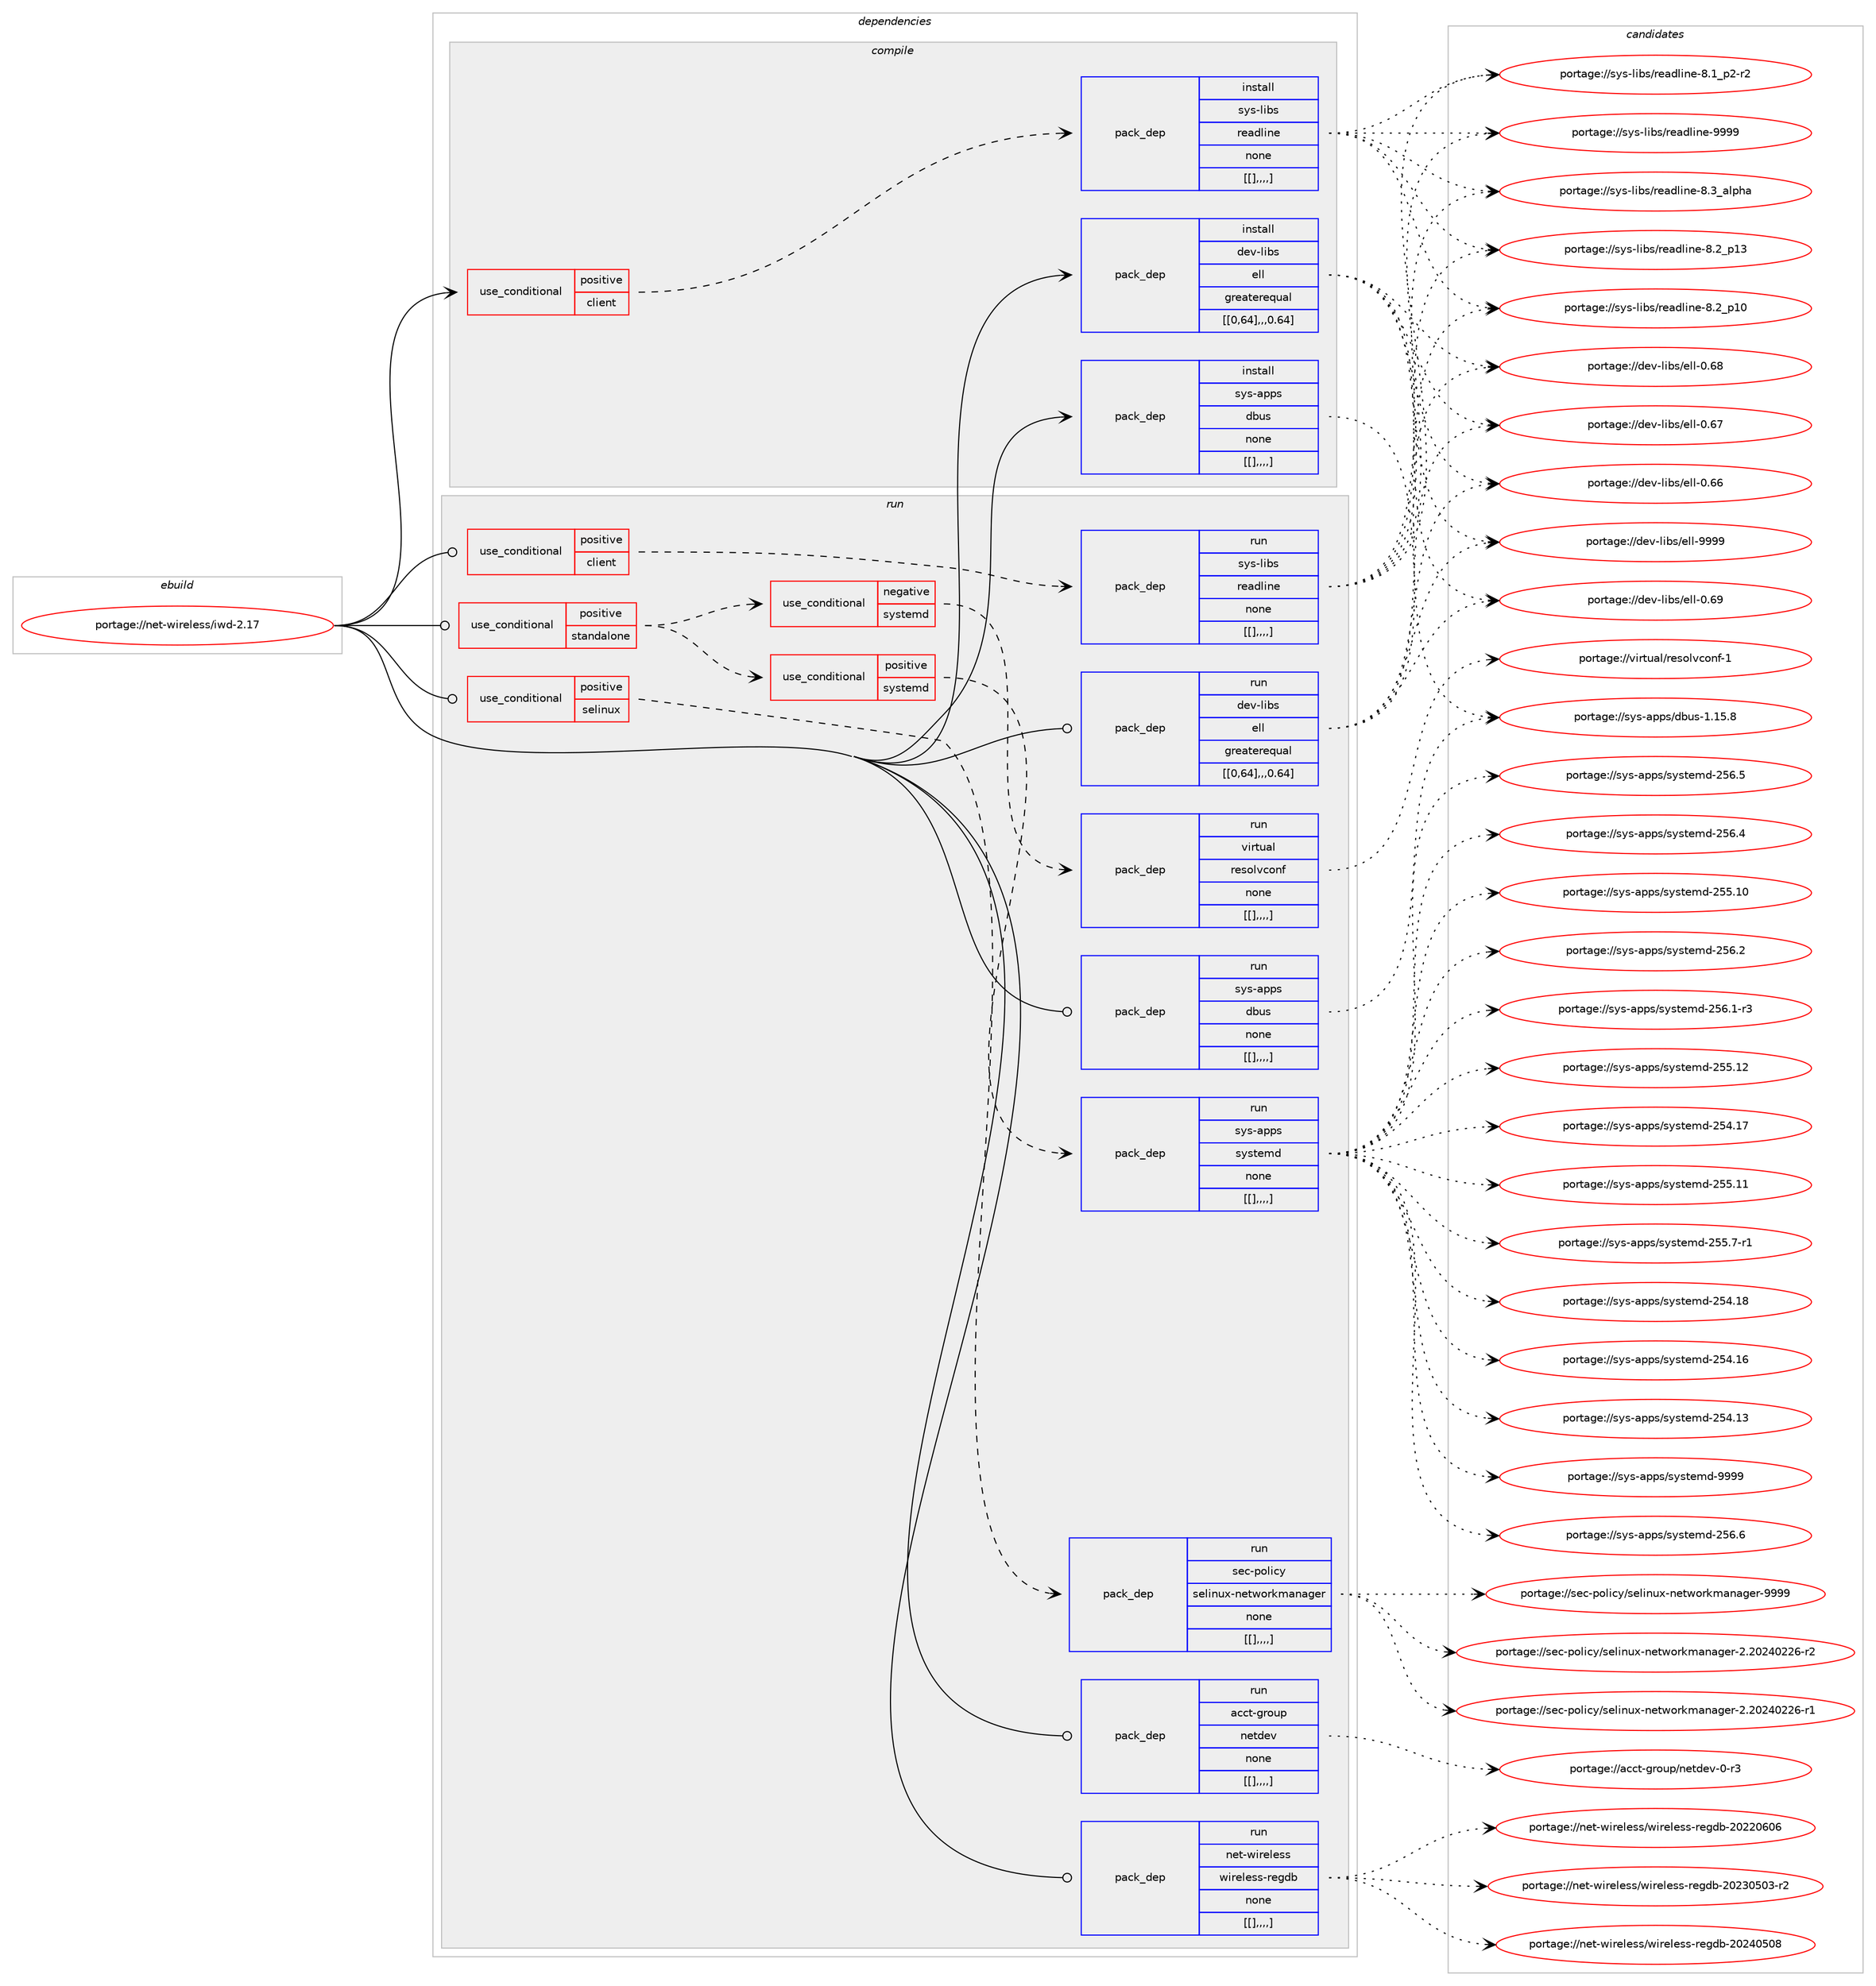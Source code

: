digraph prolog {

# *************
# Graph options
# *************

newrank=true;
concentrate=true;
compound=true;
graph [rankdir=LR,fontname=Helvetica,fontsize=10,ranksep=1.5];#, ranksep=2.5, nodesep=0.2];
edge  [arrowhead=vee];
node  [fontname=Helvetica,fontsize=10];

# **********
# The ebuild
# **********

subgraph cluster_leftcol {
color=gray;
label=<<i>ebuild</i>>;
id [label="portage://net-wireless/iwd-2.17", color=red, width=4, href="../net-wireless/iwd-2.17.svg"];
}

# ****************
# The dependencies
# ****************

subgraph cluster_midcol {
color=gray;
label=<<i>dependencies</i>>;
subgraph cluster_compile {
fillcolor="#eeeeee";
style=filled;
label=<<i>compile</i>>;
subgraph cond5319 {
dependency13823 [label=<<TABLE BORDER="0" CELLBORDER="1" CELLSPACING="0" CELLPADDING="4"><TR><TD ROWSPAN="3" CELLPADDING="10">use_conditional</TD></TR><TR><TD>positive</TD></TR><TR><TD>client</TD></TR></TABLE>>, shape=none, color=red];
subgraph pack8467 {
dependency13824 [label=<<TABLE BORDER="0" CELLBORDER="1" CELLSPACING="0" CELLPADDING="4" WIDTH="220"><TR><TD ROWSPAN="6" CELLPADDING="30">pack_dep</TD></TR><TR><TD WIDTH="110">install</TD></TR><TR><TD>sys-libs</TD></TR><TR><TD>readline</TD></TR><TR><TD>none</TD></TR><TR><TD>[[],,,,]</TD></TR></TABLE>>, shape=none, color=blue];
}
dependency13823:e -> dependency13824:w [weight=20,style="dashed",arrowhead="vee"];
}
id:e -> dependency13823:w [weight=20,style="solid",arrowhead="vee"];
subgraph pack8468 {
dependency13825 [label=<<TABLE BORDER="0" CELLBORDER="1" CELLSPACING="0" CELLPADDING="4" WIDTH="220"><TR><TD ROWSPAN="6" CELLPADDING="30">pack_dep</TD></TR><TR><TD WIDTH="110">install</TD></TR><TR><TD>dev-libs</TD></TR><TR><TD>ell</TD></TR><TR><TD>greaterequal</TD></TR><TR><TD>[[0,64],,,0.64]</TD></TR></TABLE>>, shape=none, color=blue];
}
id:e -> dependency13825:w [weight=20,style="solid",arrowhead="vee"];
subgraph pack8469 {
dependency13826 [label=<<TABLE BORDER="0" CELLBORDER="1" CELLSPACING="0" CELLPADDING="4" WIDTH="220"><TR><TD ROWSPAN="6" CELLPADDING="30">pack_dep</TD></TR><TR><TD WIDTH="110">install</TD></TR><TR><TD>sys-apps</TD></TR><TR><TD>dbus</TD></TR><TR><TD>none</TD></TR><TR><TD>[[],,,,]</TD></TR></TABLE>>, shape=none, color=blue];
}
id:e -> dependency13826:w [weight=20,style="solid",arrowhead="vee"];
}
subgraph cluster_compileandrun {
fillcolor="#eeeeee";
style=filled;
label=<<i>compile and run</i>>;
}
subgraph cluster_run {
fillcolor="#eeeeee";
style=filled;
label=<<i>run</i>>;
subgraph cond5320 {
dependency13827 [label=<<TABLE BORDER="0" CELLBORDER="1" CELLSPACING="0" CELLPADDING="4"><TR><TD ROWSPAN="3" CELLPADDING="10">use_conditional</TD></TR><TR><TD>positive</TD></TR><TR><TD>client</TD></TR></TABLE>>, shape=none, color=red];
subgraph pack8470 {
dependency13828 [label=<<TABLE BORDER="0" CELLBORDER="1" CELLSPACING="0" CELLPADDING="4" WIDTH="220"><TR><TD ROWSPAN="6" CELLPADDING="30">pack_dep</TD></TR><TR><TD WIDTH="110">run</TD></TR><TR><TD>sys-libs</TD></TR><TR><TD>readline</TD></TR><TR><TD>none</TD></TR><TR><TD>[[],,,,]</TD></TR></TABLE>>, shape=none, color=blue];
}
dependency13827:e -> dependency13828:w [weight=20,style="dashed",arrowhead="vee"];
}
id:e -> dependency13827:w [weight=20,style="solid",arrowhead="odot"];
subgraph cond5321 {
dependency13829 [label=<<TABLE BORDER="0" CELLBORDER="1" CELLSPACING="0" CELLPADDING="4"><TR><TD ROWSPAN="3" CELLPADDING="10">use_conditional</TD></TR><TR><TD>positive</TD></TR><TR><TD>selinux</TD></TR></TABLE>>, shape=none, color=red];
subgraph pack8471 {
dependency13830 [label=<<TABLE BORDER="0" CELLBORDER="1" CELLSPACING="0" CELLPADDING="4" WIDTH="220"><TR><TD ROWSPAN="6" CELLPADDING="30">pack_dep</TD></TR><TR><TD WIDTH="110">run</TD></TR><TR><TD>sec-policy</TD></TR><TR><TD>selinux-networkmanager</TD></TR><TR><TD>none</TD></TR><TR><TD>[[],,,,]</TD></TR></TABLE>>, shape=none, color=blue];
}
dependency13829:e -> dependency13830:w [weight=20,style="dashed",arrowhead="vee"];
}
id:e -> dependency13829:w [weight=20,style="solid",arrowhead="odot"];
subgraph cond5322 {
dependency13831 [label=<<TABLE BORDER="0" CELLBORDER="1" CELLSPACING="0" CELLPADDING="4"><TR><TD ROWSPAN="3" CELLPADDING="10">use_conditional</TD></TR><TR><TD>positive</TD></TR><TR><TD>standalone</TD></TR></TABLE>>, shape=none, color=red];
subgraph cond5323 {
dependency13832 [label=<<TABLE BORDER="0" CELLBORDER="1" CELLSPACING="0" CELLPADDING="4"><TR><TD ROWSPAN="3" CELLPADDING="10">use_conditional</TD></TR><TR><TD>positive</TD></TR><TR><TD>systemd</TD></TR></TABLE>>, shape=none, color=red];
subgraph pack8472 {
dependency13833 [label=<<TABLE BORDER="0" CELLBORDER="1" CELLSPACING="0" CELLPADDING="4" WIDTH="220"><TR><TD ROWSPAN="6" CELLPADDING="30">pack_dep</TD></TR><TR><TD WIDTH="110">run</TD></TR><TR><TD>sys-apps</TD></TR><TR><TD>systemd</TD></TR><TR><TD>none</TD></TR><TR><TD>[[],,,,]</TD></TR></TABLE>>, shape=none, color=blue];
}
dependency13832:e -> dependency13833:w [weight=20,style="dashed",arrowhead="vee"];
}
dependency13831:e -> dependency13832:w [weight=20,style="dashed",arrowhead="vee"];
subgraph cond5324 {
dependency13834 [label=<<TABLE BORDER="0" CELLBORDER="1" CELLSPACING="0" CELLPADDING="4"><TR><TD ROWSPAN="3" CELLPADDING="10">use_conditional</TD></TR><TR><TD>negative</TD></TR><TR><TD>systemd</TD></TR></TABLE>>, shape=none, color=red];
subgraph pack8473 {
dependency13835 [label=<<TABLE BORDER="0" CELLBORDER="1" CELLSPACING="0" CELLPADDING="4" WIDTH="220"><TR><TD ROWSPAN="6" CELLPADDING="30">pack_dep</TD></TR><TR><TD WIDTH="110">run</TD></TR><TR><TD>virtual</TD></TR><TR><TD>resolvconf</TD></TR><TR><TD>none</TD></TR><TR><TD>[[],,,,]</TD></TR></TABLE>>, shape=none, color=blue];
}
dependency13834:e -> dependency13835:w [weight=20,style="dashed",arrowhead="vee"];
}
dependency13831:e -> dependency13834:w [weight=20,style="dashed",arrowhead="vee"];
}
id:e -> dependency13831:w [weight=20,style="solid",arrowhead="odot"];
subgraph pack8474 {
dependency13836 [label=<<TABLE BORDER="0" CELLBORDER="1" CELLSPACING="0" CELLPADDING="4" WIDTH="220"><TR><TD ROWSPAN="6" CELLPADDING="30">pack_dep</TD></TR><TR><TD WIDTH="110">run</TD></TR><TR><TD>acct-group</TD></TR><TR><TD>netdev</TD></TR><TR><TD>none</TD></TR><TR><TD>[[],,,,]</TD></TR></TABLE>>, shape=none, color=blue];
}
id:e -> dependency13836:w [weight=20,style="solid",arrowhead="odot"];
subgraph pack8475 {
dependency13837 [label=<<TABLE BORDER="0" CELLBORDER="1" CELLSPACING="0" CELLPADDING="4" WIDTH="220"><TR><TD ROWSPAN="6" CELLPADDING="30">pack_dep</TD></TR><TR><TD WIDTH="110">run</TD></TR><TR><TD>dev-libs</TD></TR><TR><TD>ell</TD></TR><TR><TD>greaterequal</TD></TR><TR><TD>[[0,64],,,0.64]</TD></TR></TABLE>>, shape=none, color=blue];
}
id:e -> dependency13837:w [weight=20,style="solid",arrowhead="odot"];
subgraph pack8476 {
dependency13838 [label=<<TABLE BORDER="0" CELLBORDER="1" CELLSPACING="0" CELLPADDING="4" WIDTH="220"><TR><TD ROWSPAN="6" CELLPADDING="30">pack_dep</TD></TR><TR><TD WIDTH="110">run</TD></TR><TR><TD>net-wireless</TD></TR><TR><TD>wireless-regdb</TD></TR><TR><TD>none</TD></TR><TR><TD>[[],,,,]</TD></TR></TABLE>>, shape=none, color=blue];
}
id:e -> dependency13838:w [weight=20,style="solid",arrowhead="odot"];
subgraph pack8477 {
dependency13839 [label=<<TABLE BORDER="0" CELLBORDER="1" CELLSPACING="0" CELLPADDING="4" WIDTH="220"><TR><TD ROWSPAN="6" CELLPADDING="30">pack_dep</TD></TR><TR><TD WIDTH="110">run</TD></TR><TR><TD>sys-apps</TD></TR><TR><TD>dbus</TD></TR><TR><TD>none</TD></TR><TR><TD>[[],,,,]</TD></TR></TABLE>>, shape=none, color=blue];
}
id:e -> dependency13839:w [weight=20,style="solid",arrowhead="odot"];
}
}

# **************
# The candidates
# **************

subgraph cluster_choices {
rank=same;
color=gray;
label=<<i>candidates</i>>;

subgraph choice8467 {
color=black;
nodesep=1;
choice115121115451081059811547114101971001081051101014557575757 [label="portage://sys-libs/readline-9999", color=red, width=4,href="../sys-libs/readline-9999.svg"];
choice1151211154510810598115471141019710010810511010145564651959710811210497 [label="portage://sys-libs/readline-8.3_alpha", color=red, width=4,href="../sys-libs/readline-8.3_alpha.svg"];
choice1151211154510810598115471141019710010810511010145564650951124951 [label="portage://sys-libs/readline-8.2_p13", color=red, width=4,href="../sys-libs/readline-8.2_p13.svg"];
choice1151211154510810598115471141019710010810511010145564650951124948 [label="portage://sys-libs/readline-8.2_p10", color=red, width=4,href="../sys-libs/readline-8.2_p10.svg"];
choice115121115451081059811547114101971001081051101014556464995112504511450 [label="portage://sys-libs/readline-8.1_p2-r2", color=red, width=4,href="../sys-libs/readline-8.1_p2-r2.svg"];
dependency13824:e -> choice115121115451081059811547114101971001081051101014557575757:w [style=dotted,weight="100"];
dependency13824:e -> choice1151211154510810598115471141019710010810511010145564651959710811210497:w [style=dotted,weight="100"];
dependency13824:e -> choice1151211154510810598115471141019710010810511010145564650951124951:w [style=dotted,weight="100"];
dependency13824:e -> choice1151211154510810598115471141019710010810511010145564650951124948:w [style=dotted,weight="100"];
dependency13824:e -> choice115121115451081059811547114101971001081051101014556464995112504511450:w [style=dotted,weight="100"];
}
subgraph choice8468 {
color=black;
nodesep=1;
choice1001011184510810598115471011081084557575757 [label="portage://dev-libs/ell-9999", color=red, width=4,href="../dev-libs/ell-9999.svg"];
choice1001011184510810598115471011081084548465457 [label="portage://dev-libs/ell-0.69", color=red, width=4,href="../dev-libs/ell-0.69.svg"];
choice1001011184510810598115471011081084548465456 [label="portage://dev-libs/ell-0.68", color=red, width=4,href="../dev-libs/ell-0.68.svg"];
choice1001011184510810598115471011081084548465455 [label="portage://dev-libs/ell-0.67", color=red, width=4,href="../dev-libs/ell-0.67.svg"];
choice1001011184510810598115471011081084548465454 [label="portage://dev-libs/ell-0.66", color=red, width=4,href="../dev-libs/ell-0.66.svg"];
dependency13825:e -> choice1001011184510810598115471011081084557575757:w [style=dotted,weight="100"];
dependency13825:e -> choice1001011184510810598115471011081084548465457:w [style=dotted,weight="100"];
dependency13825:e -> choice1001011184510810598115471011081084548465456:w [style=dotted,weight="100"];
dependency13825:e -> choice1001011184510810598115471011081084548465455:w [style=dotted,weight="100"];
dependency13825:e -> choice1001011184510810598115471011081084548465454:w [style=dotted,weight="100"];
}
subgraph choice8469 {
color=black;
nodesep=1;
choice1151211154597112112115471009811711545494649534656 [label="portage://sys-apps/dbus-1.15.8", color=red, width=4,href="../sys-apps/dbus-1.15.8.svg"];
dependency13826:e -> choice1151211154597112112115471009811711545494649534656:w [style=dotted,weight="100"];
}
subgraph choice8470 {
color=black;
nodesep=1;
choice115121115451081059811547114101971001081051101014557575757 [label="portage://sys-libs/readline-9999", color=red, width=4,href="../sys-libs/readline-9999.svg"];
choice1151211154510810598115471141019710010810511010145564651959710811210497 [label="portage://sys-libs/readline-8.3_alpha", color=red, width=4,href="../sys-libs/readline-8.3_alpha.svg"];
choice1151211154510810598115471141019710010810511010145564650951124951 [label="portage://sys-libs/readline-8.2_p13", color=red, width=4,href="../sys-libs/readline-8.2_p13.svg"];
choice1151211154510810598115471141019710010810511010145564650951124948 [label="portage://sys-libs/readline-8.2_p10", color=red, width=4,href="../sys-libs/readline-8.2_p10.svg"];
choice115121115451081059811547114101971001081051101014556464995112504511450 [label="portage://sys-libs/readline-8.1_p2-r2", color=red, width=4,href="../sys-libs/readline-8.1_p2-r2.svg"];
dependency13828:e -> choice115121115451081059811547114101971001081051101014557575757:w [style=dotted,weight="100"];
dependency13828:e -> choice1151211154510810598115471141019710010810511010145564651959710811210497:w [style=dotted,weight="100"];
dependency13828:e -> choice1151211154510810598115471141019710010810511010145564650951124951:w [style=dotted,weight="100"];
dependency13828:e -> choice1151211154510810598115471141019710010810511010145564650951124948:w [style=dotted,weight="100"];
dependency13828:e -> choice115121115451081059811547114101971001081051101014556464995112504511450:w [style=dotted,weight="100"];
}
subgraph choice8471 {
color=black;
nodesep=1;
choice115101994511211110810599121471151011081051101171204511010111611911111410710997110971031011144557575757 [label="portage://sec-policy/selinux-networkmanager-9999", color=red, width=4,href="../sec-policy/selinux-networkmanager-9999.svg"];
choice1151019945112111108105991214711510110810511011712045110101116119111114107109971109710310111445504650485052485050544511450 [label="portage://sec-policy/selinux-networkmanager-2.20240226-r2", color=red, width=4,href="../sec-policy/selinux-networkmanager-2.20240226-r2.svg"];
choice1151019945112111108105991214711510110810511011712045110101116119111114107109971109710310111445504650485052485050544511449 [label="portage://sec-policy/selinux-networkmanager-2.20240226-r1", color=red, width=4,href="../sec-policy/selinux-networkmanager-2.20240226-r1.svg"];
dependency13830:e -> choice115101994511211110810599121471151011081051101171204511010111611911111410710997110971031011144557575757:w [style=dotted,weight="100"];
dependency13830:e -> choice1151019945112111108105991214711510110810511011712045110101116119111114107109971109710310111445504650485052485050544511450:w [style=dotted,weight="100"];
dependency13830:e -> choice1151019945112111108105991214711510110810511011712045110101116119111114107109971109710310111445504650485052485050544511449:w [style=dotted,weight="100"];
}
subgraph choice8472 {
color=black;
nodesep=1;
choice1151211154597112112115471151211151161011091004557575757 [label="portage://sys-apps/systemd-9999", color=red, width=4,href="../sys-apps/systemd-9999.svg"];
choice115121115459711211211547115121115116101109100455053544654 [label="portage://sys-apps/systemd-256.6", color=red, width=4,href="../sys-apps/systemd-256.6.svg"];
choice115121115459711211211547115121115116101109100455053544653 [label="portage://sys-apps/systemd-256.5", color=red, width=4,href="../sys-apps/systemd-256.5.svg"];
choice115121115459711211211547115121115116101109100455053544652 [label="portage://sys-apps/systemd-256.4", color=red, width=4,href="../sys-apps/systemd-256.4.svg"];
choice115121115459711211211547115121115116101109100455053544650 [label="portage://sys-apps/systemd-256.2", color=red, width=4,href="../sys-apps/systemd-256.2.svg"];
choice1151211154597112112115471151211151161011091004550535446494511451 [label="portage://sys-apps/systemd-256.1-r3", color=red, width=4,href="../sys-apps/systemd-256.1-r3.svg"];
choice11512111545971121121154711512111511610110910045505353464950 [label="portage://sys-apps/systemd-255.12", color=red, width=4,href="../sys-apps/systemd-255.12.svg"];
choice11512111545971121121154711512111511610110910045505353464949 [label="portage://sys-apps/systemd-255.11", color=red, width=4,href="../sys-apps/systemd-255.11.svg"];
choice11512111545971121121154711512111511610110910045505353464948 [label="portage://sys-apps/systemd-255.10", color=red, width=4,href="../sys-apps/systemd-255.10.svg"];
choice1151211154597112112115471151211151161011091004550535346554511449 [label="portage://sys-apps/systemd-255.7-r1", color=red, width=4,href="../sys-apps/systemd-255.7-r1.svg"];
choice11512111545971121121154711512111511610110910045505352464956 [label="portage://sys-apps/systemd-254.18", color=red, width=4,href="../sys-apps/systemd-254.18.svg"];
choice11512111545971121121154711512111511610110910045505352464955 [label="portage://sys-apps/systemd-254.17", color=red, width=4,href="../sys-apps/systemd-254.17.svg"];
choice11512111545971121121154711512111511610110910045505352464954 [label="portage://sys-apps/systemd-254.16", color=red, width=4,href="../sys-apps/systemd-254.16.svg"];
choice11512111545971121121154711512111511610110910045505352464951 [label="portage://sys-apps/systemd-254.13", color=red, width=4,href="../sys-apps/systemd-254.13.svg"];
dependency13833:e -> choice1151211154597112112115471151211151161011091004557575757:w [style=dotted,weight="100"];
dependency13833:e -> choice115121115459711211211547115121115116101109100455053544654:w [style=dotted,weight="100"];
dependency13833:e -> choice115121115459711211211547115121115116101109100455053544653:w [style=dotted,weight="100"];
dependency13833:e -> choice115121115459711211211547115121115116101109100455053544652:w [style=dotted,weight="100"];
dependency13833:e -> choice115121115459711211211547115121115116101109100455053544650:w [style=dotted,weight="100"];
dependency13833:e -> choice1151211154597112112115471151211151161011091004550535446494511451:w [style=dotted,weight="100"];
dependency13833:e -> choice11512111545971121121154711512111511610110910045505353464950:w [style=dotted,weight="100"];
dependency13833:e -> choice11512111545971121121154711512111511610110910045505353464949:w [style=dotted,weight="100"];
dependency13833:e -> choice11512111545971121121154711512111511610110910045505353464948:w [style=dotted,weight="100"];
dependency13833:e -> choice1151211154597112112115471151211151161011091004550535346554511449:w [style=dotted,weight="100"];
dependency13833:e -> choice11512111545971121121154711512111511610110910045505352464956:w [style=dotted,weight="100"];
dependency13833:e -> choice11512111545971121121154711512111511610110910045505352464955:w [style=dotted,weight="100"];
dependency13833:e -> choice11512111545971121121154711512111511610110910045505352464954:w [style=dotted,weight="100"];
dependency13833:e -> choice11512111545971121121154711512111511610110910045505352464951:w [style=dotted,weight="100"];
}
subgraph choice8473 {
color=black;
nodesep=1;
choice1181051141161179710847114101115111108118991111101024549 [label="portage://virtual/resolvconf-1", color=red, width=4,href="../virtual/resolvconf-1.svg"];
dependency13835:e -> choice1181051141161179710847114101115111108118991111101024549:w [style=dotted,weight="100"];
}
subgraph choice8474 {
color=black;
nodesep=1;
choice979999116451031141111171124711010111610010111845484511451 [label="portage://acct-group/netdev-0-r3", color=red, width=4,href="../acct-group/netdev-0-r3.svg"];
dependency13836:e -> choice979999116451031141111171124711010111610010111845484511451:w [style=dotted,weight="100"];
}
subgraph choice8475 {
color=black;
nodesep=1;
choice1001011184510810598115471011081084557575757 [label="portage://dev-libs/ell-9999", color=red, width=4,href="../dev-libs/ell-9999.svg"];
choice1001011184510810598115471011081084548465457 [label="portage://dev-libs/ell-0.69", color=red, width=4,href="../dev-libs/ell-0.69.svg"];
choice1001011184510810598115471011081084548465456 [label="portage://dev-libs/ell-0.68", color=red, width=4,href="../dev-libs/ell-0.68.svg"];
choice1001011184510810598115471011081084548465455 [label="portage://dev-libs/ell-0.67", color=red, width=4,href="../dev-libs/ell-0.67.svg"];
choice1001011184510810598115471011081084548465454 [label="portage://dev-libs/ell-0.66", color=red, width=4,href="../dev-libs/ell-0.66.svg"];
dependency13837:e -> choice1001011184510810598115471011081084557575757:w [style=dotted,weight="100"];
dependency13837:e -> choice1001011184510810598115471011081084548465457:w [style=dotted,weight="100"];
dependency13837:e -> choice1001011184510810598115471011081084548465456:w [style=dotted,weight="100"];
dependency13837:e -> choice1001011184510810598115471011081084548465455:w [style=dotted,weight="100"];
dependency13837:e -> choice1001011184510810598115471011081084548465454:w [style=dotted,weight="100"];
}
subgraph choice8476 {
color=black;
nodesep=1;
choice11010111645119105114101108101115115471191051141011081011151154511410110310098455048505248534856 [label="portage://net-wireless/wireless-regdb-20240508", color=red, width=4,href="../net-wireless/wireless-regdb-20240508.svg"];
choice110101116451191051141011081011151154711910511410110810111511545114101103100984550485051485348514511450 [label="portage://net-wireless/wireless-regdb-20230503-r2", color=red, width=4,href="../net-wireless/wireless-regdb-20230503-r2.svg"];
choice11010111645119105114101108101115115471191051141011081011151154511410110310098455048505048544854 [label="portage://net-wireless/wireless-regdb-20220606", color=red, width=4,href="../net-wireless/wireless-regdb-20220606.svg"];
dependency13838:e -> choice11010111645119105114101108101115115471191051141011081011151154511410110310098455048505248534856:w [style=dotted,weight="100"];
dependency13838:e -> choice110101116451191051141011081011151154711910511410110810111511545114101103100984550485051485348514511450:w [style=dotted,weight="100"];
dependency13838:e -> choice11010111645119105114101108101115115471191051141011081011151154511410110310098455048505048544854:w [style=dotted,weight="100"];
}
subgraph choice8477 {
color=black;
nodesep=1;
choice1151211154597112112115471009811711545494649534656 [label="portage://sys-apps/dbus-1.15.8", color=red, width=4,href="../sys-apps/dbus-1.15.8.svg"];
dependency13839:e -> choice1151211154597112112115471009811711545494649534656:w [style=dotted,weight="100"];
}
}

}
